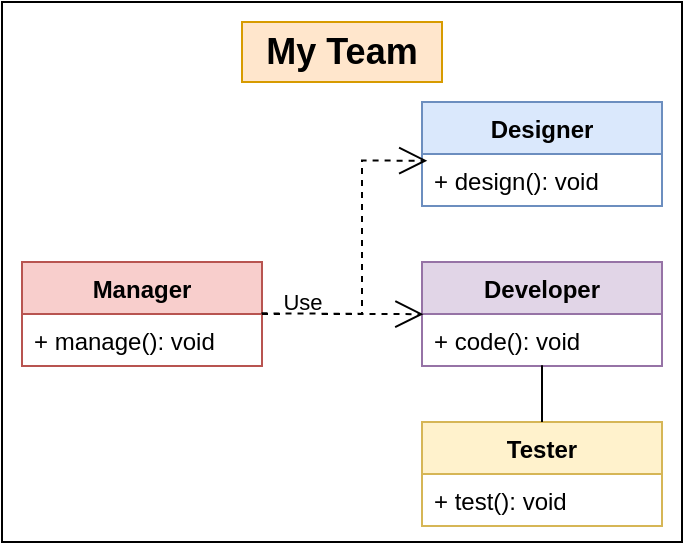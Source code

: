 <mxfile version="25.0.1">
  <diagram name="Page-1" id="TRIcSzvMwTBqPW4PaHWP">
    <mxGraphModel dx="218" dy="117" grid="1" gridSize="10" guides="1" tooltips="1" connect="1" arrows="1" fold="1" page="1" pageScale="1" pageWidth="850" pageHeight="1100" math="0" shadow="0">
      <root>
        <mxCell id="0" />
        <mxCell id="1" parent="0" />
        <mxCell id="cno6Sk6SoOCN1DbC5Ceq-20" value="" style="rounded=0;whiteSpace=wrap;html=1;" vertex="1" parent="1">
          <mxGeometry x="310" y="30" width="340" height="270" as="geometry" />
        </mxCell>
        <mxCell id="cno6Sk6SoOCN1DbC5Ceq-5" value="Designer" style="swimlane;fontStyle=1;align=center;verticalAlign=top;childLayout=stackLayout;horizontal=1;startSize=26;horizontalStack=0;resizeParent=1;resizeParentMax=0;resizeLast=0;collapsible=1;marginBottom=0;whiteSpace=wrap;html=1;fillColor=#dae8fc;strokeColor=#6c8ebf;" vertex="1" parent="1">
          <mxGeometry x="520" y="80" width="120" height="52" as="geometry" />
        </mxCell>
        <mxCell id="cno6Sk6SoOCN1DbC5Ceq-8" value="+ design(): void" style="text;strokeColor=none;fillColor=none;align=left;verticalAlign=top;spacingLeft=4;spacingRight=4;overflow=hidden;rotatable=0;points=[[0,0.5],[1,0.5]];portConstraint=eastwest;whiteSpace=wrap;html=1;" vertex="1" parent="cno6Sk6SoOCN1DbC5Ceq-5">
          <mxGeometry y="26" width="120" height="26" as="geometry" />
        </mxCell>
        <mxCell id="cno6Sk6SoOCN1DbC5Ceq-13" value="Developer" style="swimlane;fontStyle=1;align=center;verticalAlign=top;childLayout=stackLayout;horizontal=1;startSize=26;horizontalStack=0;resizeParent=1;resizeParentMax=0;resizeLast=0;collapsible=1;marginBottom=0;whiteSpace=wrap;html=1;fillColor=#e1d5e7;strokeColor=#9673a6;" vertex="1" parent="1">
          <mxGeometry x="520" y="160" width="120" height="52" as="geometry" />
        </mxCell>
        <mxCell id="cno6Sk6SoOCN1DbC5Ceq-14" value="+ code(): void" style="text;strokeColor=none;fillColor=none;align=left;verticalAlign=top;spacingLeft=4;spacingRight=4;overflow=hidden;rotatable=0;points=[[0,0.5],[1,0.5]];portConstraint=eastwest;whiteSpace=wrap;html=1;" vertex="1" parent="cno6Sk6SoOCN1DbC5Ceq-13">
          <mxGeometry y="26" width="120" height="26" as="geometry" />
        </mxCell>
        <mxCell id="cno6Sk6SoOCN1DbC5Ceq-15" value="Tester" style="swimlane;fontStyle=1;align=center;verticalAlign=top;childLayout=stackLayout;horizontal=1;startSize=26;horizontalStack=0;resizeParent=1;resizeParentMax=0;resizeLast=0;collapsible=1;marginBottom=0;whiteSpace=wrap;html=1;fillColor=#fff2cc;strokeColor=#d6b656;" vertex="1" parent="1">
          <mxGeometry x="520" y="240" width="120" height="52" as="geometry" />
        </mxCell>
        <mxCell id="cno6Sk6SoOCN1DbC5Ceq-16" value="+ test(): void" style="text;strokeColor=none;fillColor=none;align=left;verticalAlign=top;spacingLeft=4;spacingRight=4;overflow=hidden;rotatable=0;points=[[0,0.5],[1,0.5]];portConstraint=eastwest;whiteSpace=wrap;html=1;" vertex="1" parent="cno6Sk6SoOCN1DbC5Ceq-15">
          <mxGeometry y="26" width="120" height="26" as="geometry" />
        </mxCell>
        <mxCell id="cno6Sk6SoOCN1DbC5Ceq-17" value="Manager" style="swimlane;fontStyle=1;align=center;verticalAlign=top;childLayout=stackLayout;horizontal=1;startSize=26;horizontalStack=0;resizeParent=1;resizeParentMax=0;resizeLast=0;collapsible=1;marginBottom=0;whiteSpace=wrap;html=1;fillColor=#f8cecc;strokeColor=#b85450;" vertex="1" parent="1">
          <mxGeometry x="320" y="160" width="120" height="52" as="geometry" />
        </mxCell>
        <mxCell id="cno6Sk6SoOCN1DbC5Ceq-18" value="+ manage(): void" style="text;strokeColor=none;fillColor=none;align=left;verticalAlign=top;spacingLeft=4;spacingRight=4;overflow=hidden;rotatable=0;points=[[0,0.5],[1,0.5]];portConstraint=eastwest;whiteSpace=wrap;html=1;" vertex="1" parent="cno6Sk6SoOCN1DbC5Ceq-17">
          <mxGeometry y="26" width="120" height="26" as="geometry" />
        </mxCell>
        <mxCell id="cno6Sk6SoOCN1DbC5Ceq-21" value="&lt;b&gt;&lt;font style=&quot;font-size: 18px;&quot;&gt;My Team&lt;/font&gt;&lt;/b&gt;" style="text;html=1;align=center;verticalAlign=middle;whiteSpace=wrap;rounded=0;fillColor=#ffe6cc;strokeColor=#d79b00;" vertex="1" parent="1">
          <mxGeometry x="430" y="40" width="100" height="30" as="geometry" />
        </mxCell>
        <mxCell id="cno6Sk6SoOCN1DbC5Ceq-22" value="Use" style="endArrow=open;endSize=12;dashed=1;html=1;rounded=0;exitX=1;exitY=0.5;exitDx=0;exitDy=0;entryX=0.022;entryY=0.128;entryDx=0;entryDy=0;entryPerimeter=0;edgeStyle=orthogonalEdgeStyle;" edge="1" parent="1" source="cno6Sk6SoOCN1DbC5Ceq-17" target="cno6Sk6SoOCN1DbC5Ceq-8">
          <mxGeometry x="-0.749" y="6" width="160" relative="1" as="geometry">
            <mxPoint x="540" y="100" as="sourcePoint" />
            <mxPoint x="700" y="100" as="targetPoint" />
            <Array as="points">
              <mxPoint x="490" y="186" />
              <mxPoint x="490" y="109" />
            </Array>
            <mxPoint as="offset" />
          </mxGeometry>
        </mxCell>
        <mxCell id="cno6Sk6SoOCN1DbC5Ceq-24" value="" style="endArrow=none;html=1;rounded=0;entryX=0.5;entryY=0.984;entryDx=0;entryDy=0;entryPerimeter=0;exitX=0.5;exitY=0;exitDx=0;exitDy=0;" edge="1" parent="1" source="cno6Sk6SoOCN1DbC5Ceq-15" target="cno6Sk6SoOCN1DbC5Ceq-14">
          <mxGeometry relative="1" as="geometry">
            <mxPoint x="420" y="220" as="sourcePoint" />
            <mxPoint x="580" y="220" as="targetPoint" />
          </mxGeometry>
        </mxCell>
        <mxCell id="cno6Sk6SoOCN1DbC5Ceq-23" value="" style="endArrow=open;dashed=1;html=1;rounded=0;entryX=0.006;entryY=0.004;entryDx=0;entryDy=0;entryPerimeter=0;exitX=0.998;exitY=-0.013;exitDx=0;exitDy=0;exitPerimeter=0;startArrow=none;startFill=0;endFill=0;endSize=12;" edge="1" parent="1" source="cno6Sk6SoOCN1DbC5Ceq-18" target="cno6Sk6SoOCN1DbC5Ceq-14">
          <mxGeometry width="50" height="50" relative="1" as="geometry">
            <mxPoint x="480" y="187" as="sourcePoint" />
            <mxPoint x="650" y="80" as="targetPoint" />
          </mxGeometry>
        </mxCell>
      </root>
    </mxGraphModel>
  </diagram>
</mxfile>
